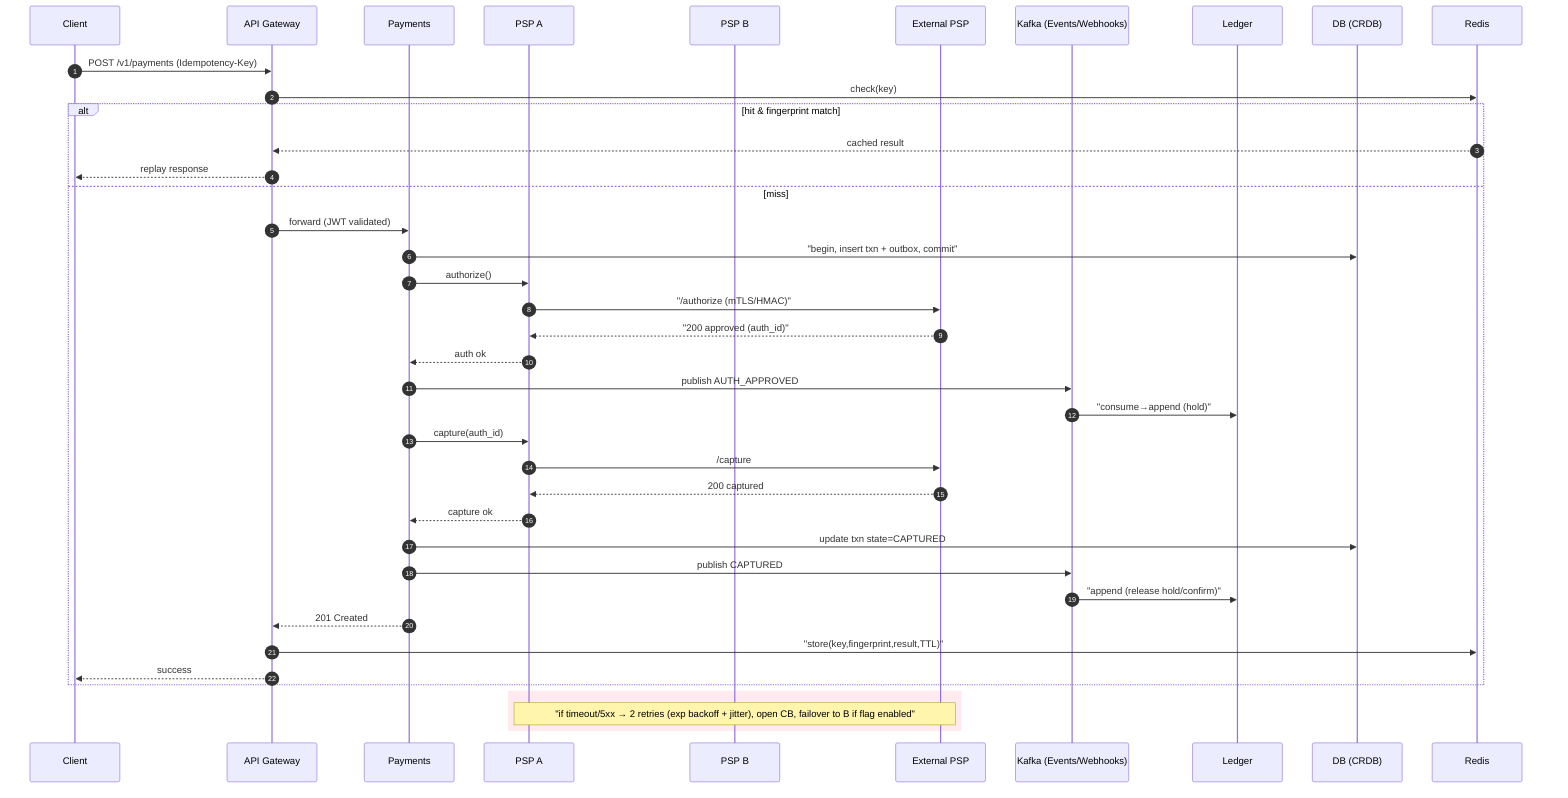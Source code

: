 sequenceDiagram
  autonumber
  participant C as Client
  participant GW as API Gateway
  participant P as Payments
  participant A as PSP A
  participant B as PSP B
  participant PSP as External PSP
  participant K as Kafka (Events/Webhooks)
  participant L as Ledger
  participant D as DB (CRDB)
  participant R as Redis

  C->>GW: POST /v1/payments (Idempotency-Key)
  GW->>R: check(key)
  alt hit & fingerprint match
    R-->>GW: cached result
    GW-->>C: replay response
  else miss
    GW->>P: forward (JWT validated)
    P->>D: "begin, insert txn + outbox, commit"
    P->>A: authorize()
    A->>PSP: "/authorize (mTLS/HMAC)"
    PSP-->>A: "200 approved (auth_id)"
    A-->>P: auth ok
    P->>K: publish AUTH_APPROVED
    K->>L: "consume→append (hold)"
    P->>A: capture(auth_id)
    A->>PSP: /capture
    PSP-->>A: 200 captured
    A-->>P: capture ok
    P->>D: update txn state=CAPTURED
    P->>K: publish CAPTURED
    K->>L: "append (release hold/confirm)"
    P-->>GW: 201 Created
    GW->>R: "store(key,fingerprint,result,TTL)"
    GW-->>C: success
  end

  rect rgb(255,235,238)
  Note over A,PSP: "if timeout/5xx → 2 retries (exp backoff + jitter), open CB, failover to B if flag enabled"
  end
